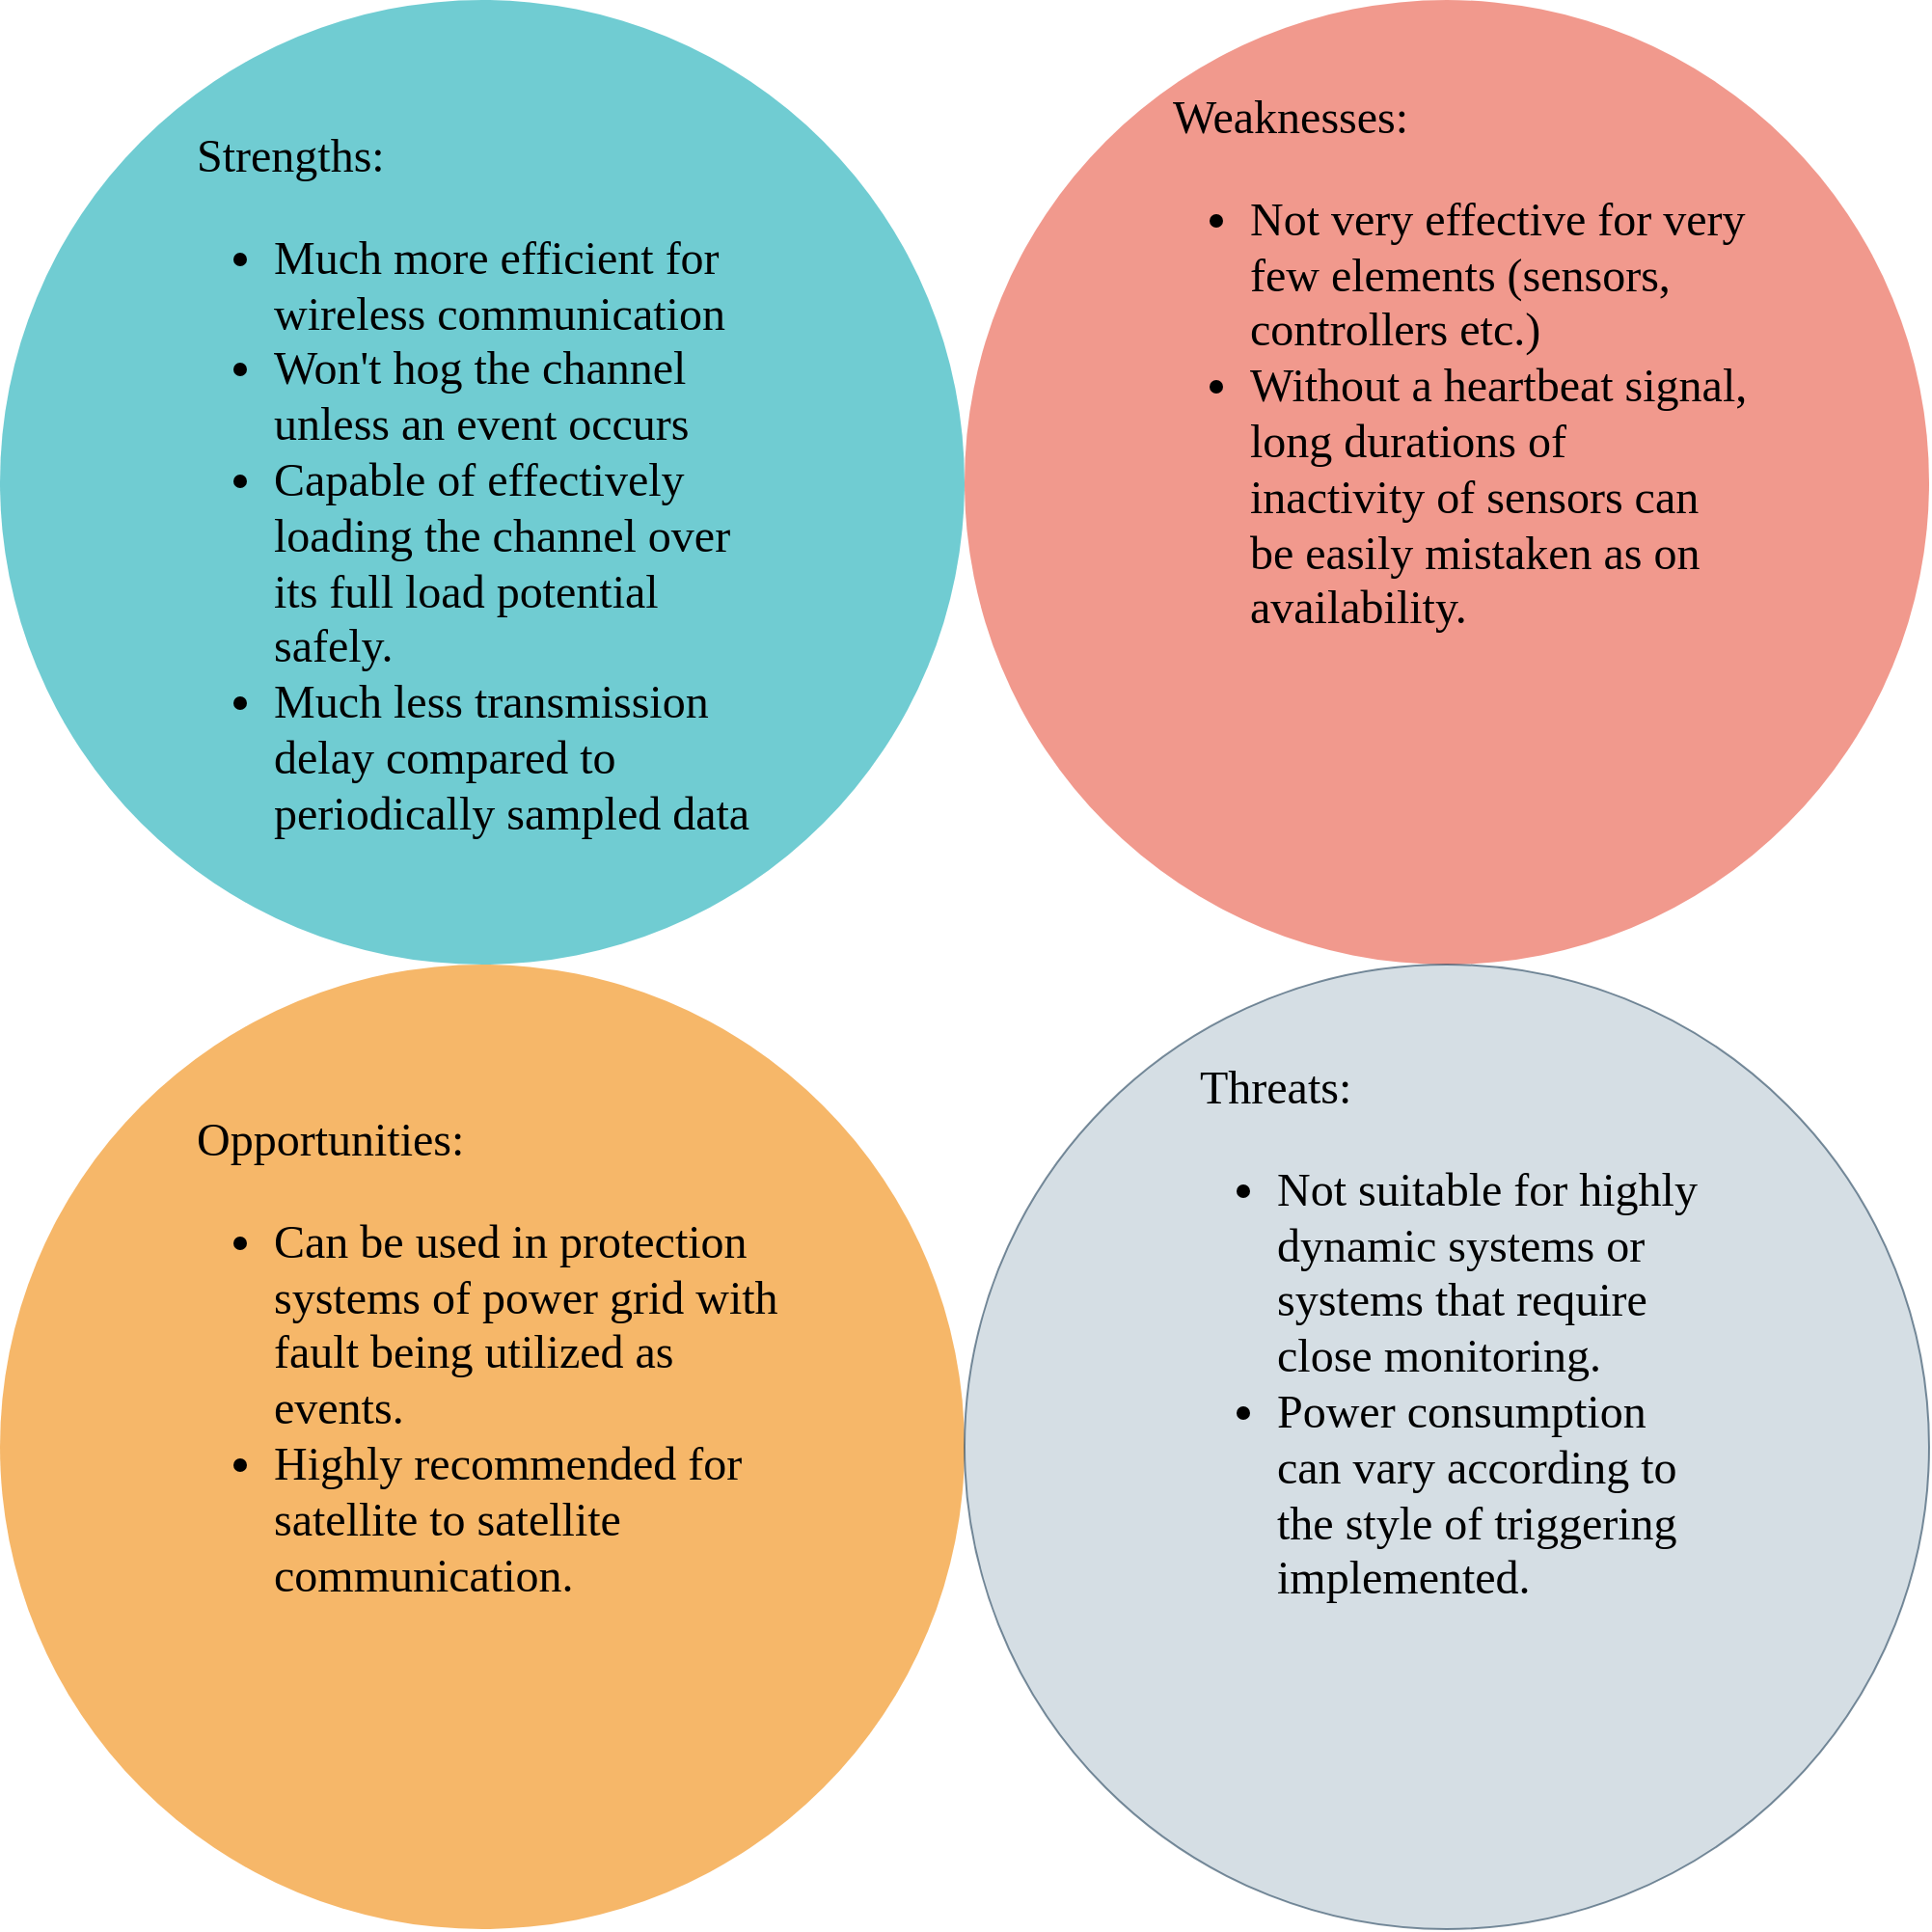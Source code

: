 <mxfile version="14.7.4" type="github">
  <diagram id="3228e29e-7158-1315-38df-8450db1d8a1d" name="Page-1">
    <mxGraphModel dx="1730" dy="1794" grid="1" gridSize="10" guides="1" tooltips="1" connect="1" arrows="1" fold="1" page="1" pageScale="1" pageWidth="1169" pageHeight="827" background="none" math="0" shadow="0">
      <root>
        <mxCell id="0" />
        <mxCell id="1" parent="0" />
        <mxCell id="21531" value="" style="ellipse;fillColor=#F08705;opacity=60;strokeColor=none;html=1;fontColor=#FFFFFF;" parent="1" vertex="1">
          <mxGeometry x="50" y="350" width="500" height="500" as="geometry" />
        </mxCell>
        <mxCell id="21532" value="" style="ellipse;fillColor=#12AAB5;opacity=60;strokeColor=none;html=1;fontColor=#FFFFFF;" parent="1" vertex="1">
          <mxGeometry x="50" y="-150" width="500" height="500" as="geometry" />
        </mxCell>
        <mxCell id="21533" value="" style="ellipse;fillColor=#e85642;opacity=60;strokeColor=none;html=1;fontColor=#FFFFFF;" parent="1" vertex="1">
          <mxGeometry x="550" y="-150" width="500" height="500" as="geometry" />
        </mxCell>
        <mxCell id="21534" value="Strengths:&lt;br&gt;&lt;ul&gt;&lt;li&gt;Much more efficient for wireless communication&lt;/li&gt;&lt;li&gt;Won&#39;t hog the channel unless an event occurs&lt;/li&gt;&lt;li&gt;Capable of effectively loading the channel over its full load potential safely.&lt;/li&gt;&lt;li&gt;Much less transmission delay compared to periodically sampled data&lt;/li&gt;&lt;/ul&gt;" style="text;fontSize=24;align=left;verticalAlign=top;html=1;fontFamily=Times New Roman;whiteSpace=wrap;" parent="1" vertex="1">
          <mxGeometry x="150" y="-90" width="300" height="380" as="geometry" />
        </mxCell>
        <mxCell id="21535" value="&lt;font face=&quot;Times New Roman&quot;&gt;Weaknesses:&lt;br&gt;&lt;ul&gt;&lt;li&gt;&lt;font face=&quot;Times New Roman&quot;&gt;Not very effective for very few elements (sensors, controllers etc.)&lt;/font&gt;&lt;/li&gt;&lt;li&gt;&lt;font face=&quot;Times New Roman&quot;&gt;Without a heartbeat signal, long durations of inactivity of sensors can be easily mistaken as on availability.&amp;nbsp;&lt;/font&gt;&lt;/li&gt;&lt;/ul&gt;&lt;/font&gt;" style="text;fontSize=24;align=left;verticalAlign=top;html=1;whiteSpace=wrap;" parent="1" vertex="1">
          <mxGeometry x="656" y="-110" width="300" height="400" as="geometry" />
        </mxCell>
        <mxCell id="21539" value="Opportunities:&lt;br&gt;&lt;ul&gt;&lt;li&gt;Can be used in protection systems of power grid with fault being utilized as events.&lt;/li&gt;&lt;li&gt;Highly recommended for satellite to satellite communication.&lt;/li&gt;&lt;/ul&gt;" style="text;align=left;html=1;fontSize=24;whiteSpace=wrap;fontFamily=Times New Roman;" parent="1" vertex="1">
          <mxGeometry x="150" y="420" width="320" height="360" as="geometry" />
        </mxCell>
        <mxCell id="2Fz3uqDlZ0QvvNZZDg0G-21542" value="" style="ellipse;fillColor=#bac8d3;opacity=60;strokeColor=#23445d;html=1;" vertex="1" parent="1">
          <mxGeometry x="550" y="350" width="500" height="500" as="geometry" />
        </mxCell>
        <mxCell id="2Fz3uqDlZ0QvvNZZDg0G-21543" value="Threats:&lt;br&gt;&lt;ul&gt;&lt;li&gt;Not suitable for highly dynamic systems or systems that require close monitoring.&lt;/li&gt;&lt;li&gt;Power consumption can vary according to the style of triggering implemented.&lt;/li&gt;&lt;/ul&gt;" style="text;html=1;strokeColor=none;fillColor=none;align=left;verticalAlign=top;whiteSpace=wrap;rounded=0;fontFamily=Times New Roman;fontSize=24;fontColor=#000000;" vertex="1" parent="1">
          <mxGeometry x="670" y="393" width="260" height="417" as="geometry" />
        </mxCell>
      </root>
    </mxGraphModel>
  </diagram>
</mxfile>
